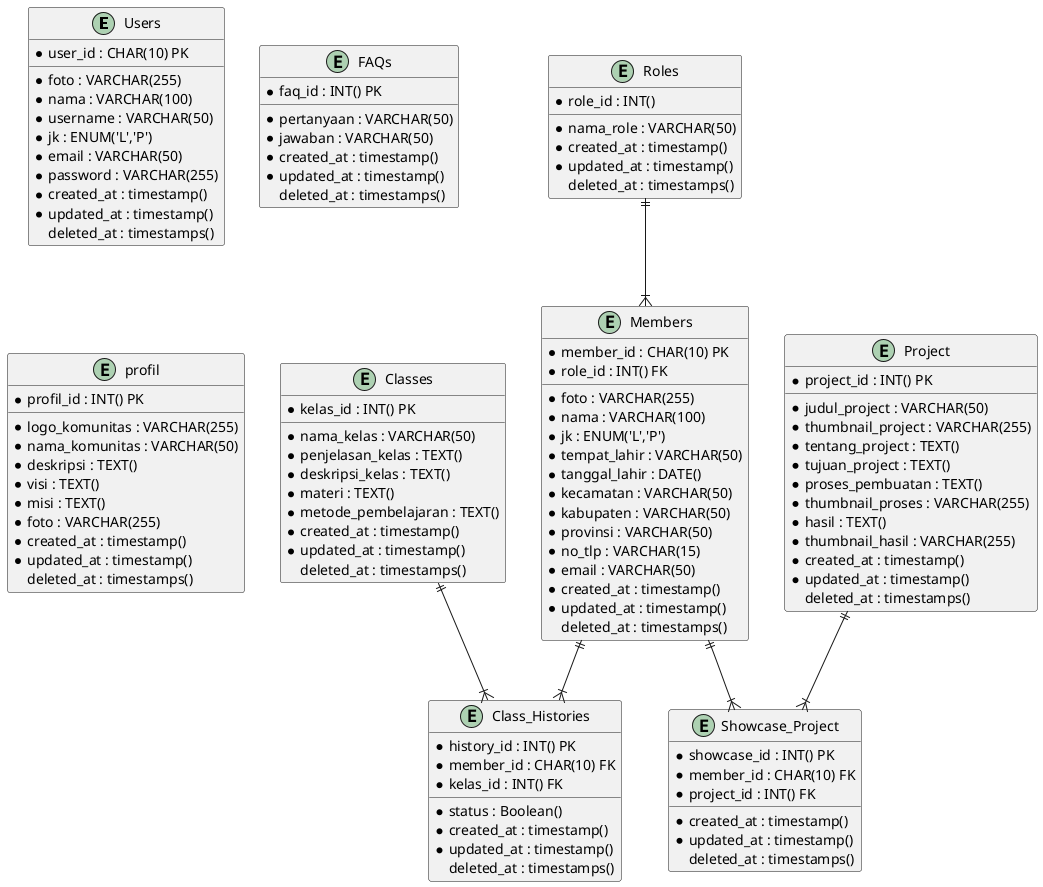 @startuml Frecationer

entity Users {
    * user_id : CHAR(10) PK
    __
    * foto : VARCHAR(255)
    * nama : VARCHAR(100)
    * username : VARCHAR(50)
    * jk : ENUM('L','P')
    * email : VARCHAR(50)
    * password : VARCHAR(255)
    * created_at : timestamp()
    * updated_at : timestamp()
    deleted_at : timestamps()
}

entity Members {
    * member_id : CHAR(10) PK
    * role_id : INT() FK 
    __
    * foto : VARCHAR(255)
    * nama : VARCHAR(100)
    * jk : ENUM('L','P')
    * tempat_lahir : VARCHAR(50)
    * tanggal_lahir : DATE()
    * kecamatan : VARCHAR(50)
    * kabupaten : VARCHAR(50)
    * provinsi : VARCHAR(50)
    * no_tlp : VARCHAR(15)
    * email : VARCHAR(50)
    * created_at : timestamp()
    * updated_at : timestamp()
    deleted_at : timestamps()
}

entity Roles{
    * role_id : INT()
    __
    * nama_role : VARCHAR(50)
    * created_at : timestamp()
    * updated_at : timestamp()
    deleted_at : timestamps()
}

entity Classes{
    * kelas_id : INT() PK
    __
    * nama_kelas : VARCHAR(50)
    * penjelasan_kelas : TEXT()
    * deskripsi_kelas : TEXT()
    * materi : TEXT()
    * metode_pembelajaran : TEXT()
    * created_at : timestamp()
    * updated_at : timestamp()
    deleted_at : timestamps()
}

entity Class_Histories{
    * history_id : INT() PK
    * member_id : CHAR(10) FK
    * kelas_id : INT() FK
    __
    * status : Boolean()
    * created_at : timestamp()
    * updated_at : timestamp()
    deleted_at : timestamps()
}

entity Project{
    * project_id : INT() PK
    __
    * judul_project : VARCHAR(50)
    * thumbnail_project : VARCHAR(255)
    * tentang_project : TEXT()
    * tujuan_project : TEXT()
    * proses_pembuatan : TEXT()
    * thumbnail_proses : VARCHAR(255)
    * hasil : TEXT()
    * thumbnail_hasil : VARCHAR(255)
    * created_at : timestamp()
    * updated_at : timestamp()
    deleted_at : timestamps()
}

entity Showcase_Project{
    * showcase_id : INT() PK
    * member_id : CHAR(10) FK
    * project_id : INT() FK
    __
    * created_at : timestamp()
    * updated_at : timestamp()
    deleted_at : timestamps()
}

entity FAQs{
    * faq_id : INT() PK
    __
    * pertanyaan : VARCHAR(50)
    * jawaban : VARCHAR(50)
    * created_at : timestamp()
    * updated_at : timestamp()
    deleted_at : timestamps()
}

entity profil{
    * profil_id : INT() PK
    __
    * logo_komunitas : VARCHAR(255)
    * nama_komunitas : VARCHAR(50)
    * deskripsi : TEXT()
    * visi : TEXT()
    * misi : TEXT()
    * foto : VARCHAR(255)
    * created_at : timestamp()
    * updated_at : timestamp()
    deleted_at : timestamps()
}

Roles ||--|{ Members
Members ||--|{ Class_Histories
Classes ||--|{ Class_Histories
Project ||--|{ Showcase_Project
Members ||--|{ Showcase_Project

@enduml
